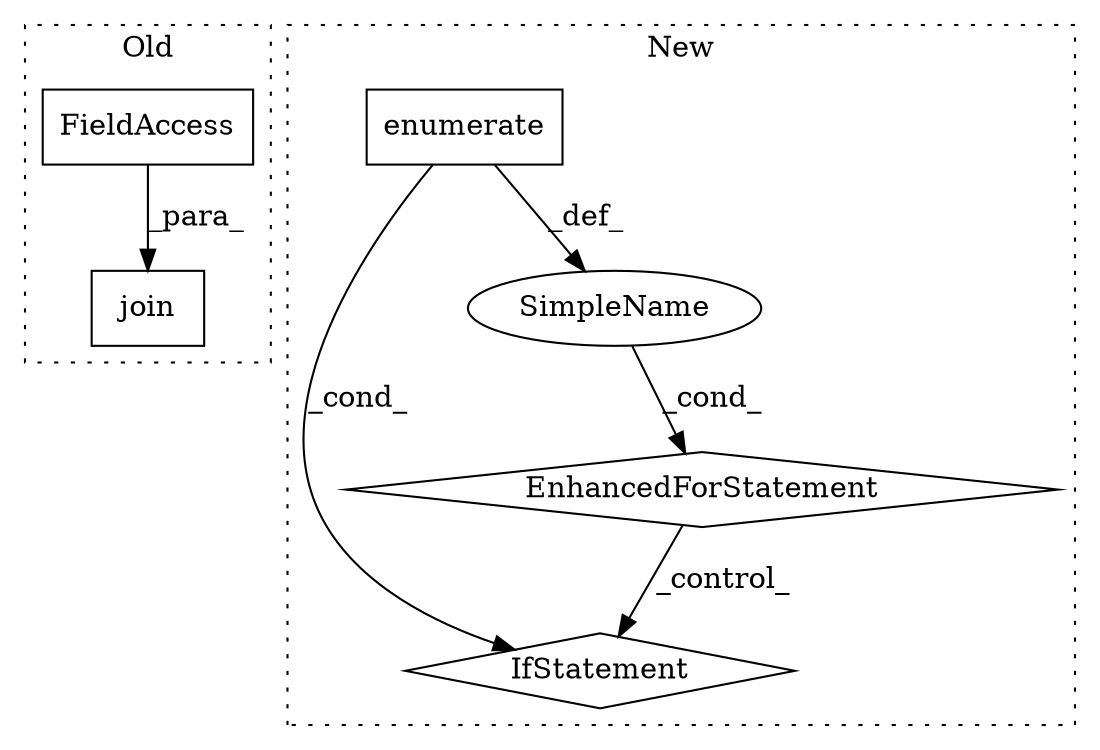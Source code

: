 digraph G {
subgraph cluster0 {
1 [label="join" a="32" s="4356,4384" l="5,1" shape="box"];
5 [label="FieldAccess" a="22" s="4361" l="23" shape="box"];
label = "Old";
style="dotted";
}
subgraph cluster1 {
2 [label="enumerate" a="32" s="4365,4411" l="10,1" shape="box"];
3 [label="EnhancedForStatement" a="70" s="4449,4547" l="61,2" shape="diamond"];
4 [label="IfStatement" a="25" s="4561,4598" l="4,2" shape="diamond"];
6 [label="SimpleName" a="42" s="4514" l="5" shape="ellipse"];
label = "New";
style="dotted";
}
2 -> 6 [label="_def_"];
2 -> 4 [label="_cond_"];
3 -> 4 [label="_control_"];
5 -> 1 [label="_para_"];
6 -> 3 [label="_cond_"];
}